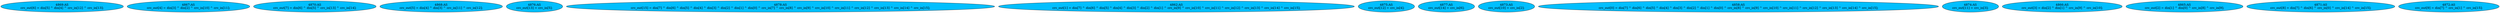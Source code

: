strict digraph "compose( ,  )" {
	node [label="\N"];
	"4869:AS"	 [ast="<pyverilog.vparser.ast.Assign object at 0x7f13b5e7bd50>",
		def_var="['crc_out']",
		fillcolor=deepskyblue,
		label="4869:AS
crc_out[6] = din[5] ^ din[4] ^ crc_in[12] ^ crc_in[13];",
		statements="[]",
		style=filled,
		typ=Assign,
		use_var="['din', 'din', 'crc_in', 'crc_in']"];
	"4867:AS"	 [ast="<pyverilog.vparser.ast.Assign object at 0x7f13b5e7b2d0>",
		def_var="['crc_out']",
		fillcolor=deepskyblue,
		label="4867:AS
crc_out[4] = din[3] ^ din[2] ^ crc_in[10] ^ crc_in[11];",
		statements="[]",
		style=filled,
		typ=Assign,
		use_var="['din', 'din', 'crc_in', 'crc_in']"];
	"4870:AS"	 [ast="<pyverilog.vparser.ast.Assign object at 0x7f13b5e812d0>",
		def_var="['crc_out']",
		fillcolor=deepskyblue,
		label="4870:AS
crc_out[7] = din[6] ^ din[5] ^ crc_in[13] ^ crc_in[14];",
		statements="[]",
		style=filled,
		typ=Assign,
		use_var="['din', 'din', 'crc_in', 'crc_in']"];
	"4868:AS"	 [ast="<pyverilog.vparser.ast.Assign object at 0x7f13b5e7b810>",
		def_var="['crc_out']",
		fillcolor=deepskyblue,
		label="4868:AS
crc_out[5] = din[4] ^ din[3] ^ crc_in[11] ^ crc_in[12];",
		statements="[]",
		style=filled,
		typ=Assign,
		use_var="['din', 'din', 'crc_in', 'crc_in']"];
	"4876:AS"	 [ast="<pyverilog.vparser.ast.Assign object at 0x7f13b5e86690>",
		def_var="['crc_out']",
		fillcolor=deepskyblue,
		label="4876:AS
crc_out[13] = crc_in[5];",
		statements="[]",
		style=filled,
		typ=Assign,
		use_var="['crc_in']"];
	"4878:AS"	 [ast="<pyverilog.vparser.ast.Assign object at 0x7f13b5e8db50>",
		def_var="['crc_out']",
		fillcolor=deepskyblue,
		label="4878:AS
crc_out[15] = din[7] ^ din[6] ^ din[5] ^ din[4] ^ din[3] ^ din[2] ^ din[1] ^ din[0] ^ crc_in[7] ^ crc_in[8] ^ crc_in[9] ^ \
crc_in[10] ^ crc_in[11] ^ crc_in[12] ^ crc_in[13] ^ crc_in[14] ^ crc_in[15];",
		statements="[]",
		style=filled,
		typ=Assign,
		use_var="['din', 'din', 'din', 'din', 'din', 'din', 'din', 'din', 'crc_in', 'crc_in', 'crc_in', 'crc_in', 'crc_in', 'crc_in', 'crc_in', '\
crc_in', 'crc_in']"];
	"4862:AS"	 [ast="<pyverilog.vparser.ast.Assign object at 0x7f13b5e762d0>",
		def_var="['crc_out']",
		fillcolor=deepskyblue,
		label="4862:AS
crc_out[1] = din[7] ^ din[6] ^ din[5] ^ din[4] ^ din[3] ^ din[2] ^ din[1] ^ crc_in[9] ^ crc_in[10] ^ crc_in[11] ^ crc_in[\
12] ^ crc_in[13] ^ crc_in[14] ^ crc_in[15];",
		statements="[]",
		style=filled,
		typ=Assign,
		use_var="['din', 'din', 'din', 'din', 'din', 'din', 'din', 'crc_in', 'crc_in', 'crc_in', 'crc_in', 'crc_in', 'crc_in', 'crc_in']"];
	"4875:AS"	 [ast="<pyverilog.vparser.ast.Assign object at 0x7f13b5e86450>",
		def_var="['crc_out']",
		fillcolor=deepskyblue,
		label="4875:AS
crc_out[12] = crc_in[4];",
		statements="[]",
		style=filled,
		typ=Assign,
		use_var="['crc_in']"];
	"4877:AS"	 [ast="<pyverilog.vparser.ast.Assign object at 0x7f13b5e868d0>",
		def_var="['crc_out']",
		fillcolor=deepskyblue,
		label="4877:AS
crc_out[14] = crc_in[6];",
		statements="[]",
		style=filled,
		typ=Assign,
		use_var="['crc_in']"];
	"4873:AS"	 [ast="<pyverilog.vparser.ast.Assign object at 0x7f13b5e81f90>",
		def_var="['crc_out']",
		fillcolor=deepskyblue,
		label="4873:AS
crc_out[10] = crc_in[2];",
		statements="[]",
		style=filled,
		typ=Assign,
		use_var="['crc_in']"];
	"4858:AS"	 [ast="<pyverilog.vparser.ast.Assign object at 0x7f13b5e6f350>",
		def_var="['crc_out']",
		fillcolor=deepskyblue,
		label="4858:AS
crc_out[0] = din[7] ^ din[6] ^ din[5] ^ din[4] ^ din[3] ^ din[2] ^ din[1] ^ din[0] ^ crc_in[8] ^ crc_in[9] ^ crc_in[10] ^ \
crc_in[11] ^ crc_in[12] ^ crc_in[13] ^ crc_in[14] ^ crc_in[15];",
		statements="[]",
		style=filled,
		typ=Assign,
		use_var="['din', 'din', 'din', 'din', 'din', 'din', 'din', 'din', 'crc_in', 'crc_in', 'crc_in', 'crc_in', 'crc_in', 'crc_in', 'crc_in', '\
crc_in']"];
	"4874:AS"	 [ast="<pyverilog.vparser.ast.Assign object at 0x7f13b5e86210>",
		def_var="['crc_out']",
		fillcolor=deepskyblue,
		label="4874:AS
crc_out[11] = crc_in[3];",
		statements="[]",
		style=filled,
		typ=Assign,
		use_var="['crc_in']"];
	"4866:AS"	 [ast="<pyverilog.vparser.ast.Assign object at 0x7f13b5e76d50>",
		def_var="['crc_out']",
		fillcolor=deepskyblue,
		label="4866:AS
crc_out[3] = din[2] ^ din[1] ^ crc_in[9] ^ crc_in[10];",
		statements="[]",
		style=filled,
		typ=Assign,
		use_var="['din', 'din', 'crc_in', 'crc_in']"];
	"4865:AS"	 [ast="<pyverilog.vparser.ast.Assign object at 0x7f13b5e76810>",
		def_var="['crc_out']",
		fillcolor=deepskyblue,
		label="4865:AS
crc_out[2] = din[1] ^ din[0] ^ crc_in[8] ^ crc_in[9];",
		statements="[]",
		style=filled,
		typ=Assign,
		use_var="['din', 'din', 'crc_in', 'crc_in']"];
	"4871:AS"	 [ast="<pyverilog.vparser.ast.Assign object at 0x7f13b5e81910>",
		def_var="['crc_out']",
		fillcolor=deepskyblue,
		label="4871:AS
crc_out[8] = din[7] ^ din[6] ^ crc_in[0] ^ crc_in[14] ^ crc_in[15];",
		statements="[]",
		style=filled,
		typ=Assign,
		use_var="['din', 'din', 'crc_in', 'crc_in', 'crc_in']"];
	"4872:AS"	 [ast="<pyverilog.vparser.ast.Assign object at 0x7f13b5e81d50>",
		def_var="['crc_out']",
		fillcolor=deepskyblue,
		label="4872:AS
crc_out[9] = din[7] ^ crc_in[1] ^ crc_in[15];",
		statements="[]",
		style=filled,
		typ=Assign,
		use_var="['din', 'crc_in', 'crc_in']"];
}
